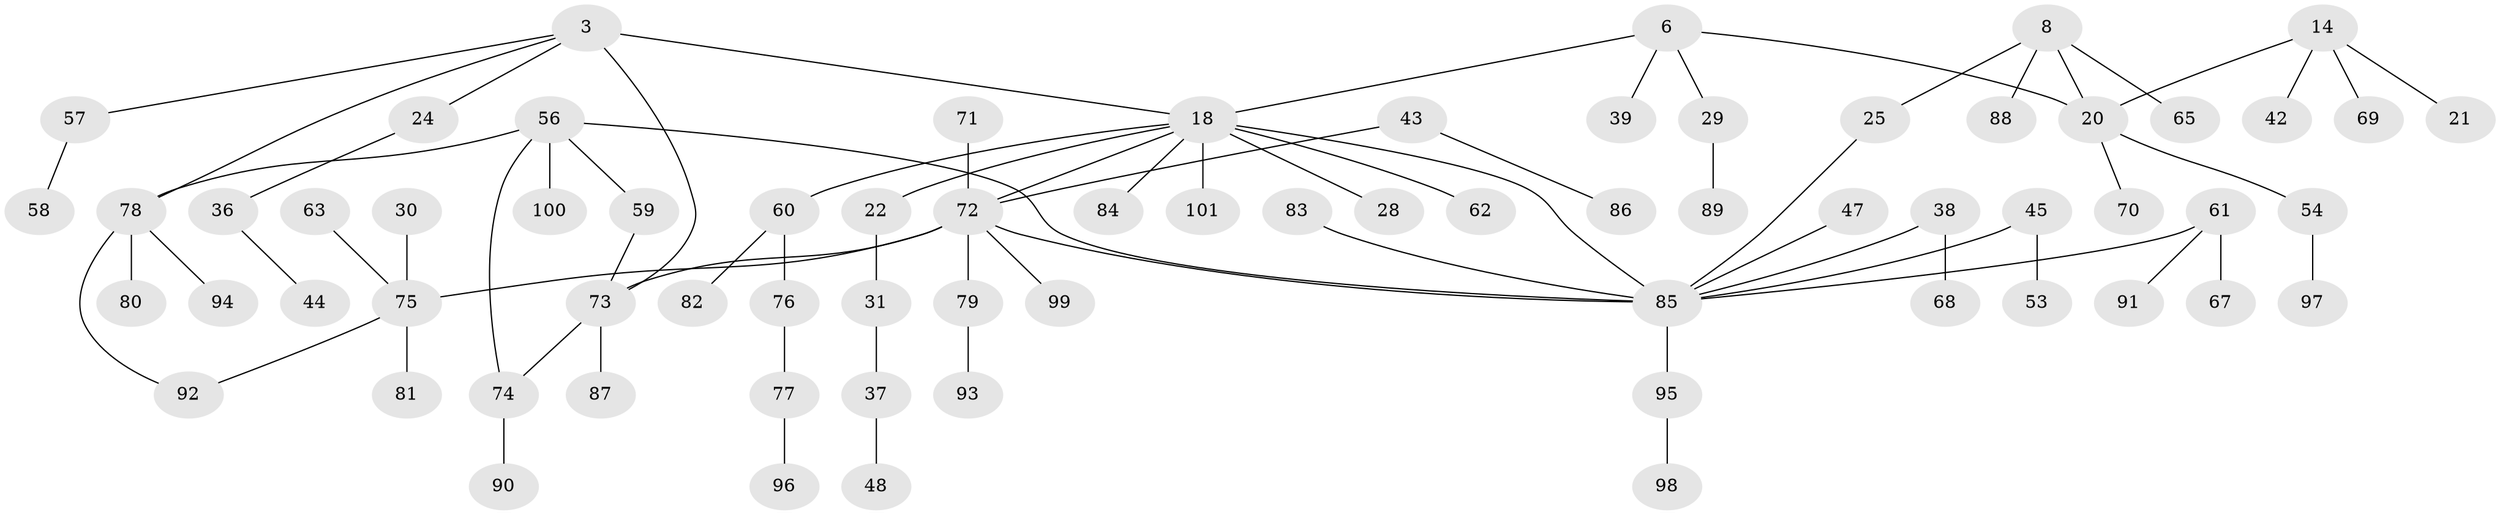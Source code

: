 // original degree distribution, {10: 0.009900990099009901, 4: 0.09900990099009901, 6: 0.0297029702970297, 3: 0.12871287128712872, 2: 0.3069306930693069, 5: 0.019801980198019802, 1: 0.40594059405940597}
// Generated by graph-tools (version 1.1) at 2025/44/03/04/25 21:44:39]
// undirected, 70 vertices, 76 edges
graph export_dot {
graph [start="1"]
  node [color=gray90,style=filled];
  3;
  6;
  8;
  14;
  18 [super="+1"];
  20 [super="+7"];
  21;
  22;
  24;
  25;
  28;
  29;
  30;
  31;
  36;
  37;
  38;
  39;
  42;
  43;
  44;
  45;
  47;
  48;
  53;
  54;
  56 [super="+55"];
  57;
  58;
  59 [super="+46"];
  60 [super="+19"];
  61 [super="+52"];
  62;
  63;
  65;
  67;
  68;
  69;
  70;
  71;
  72 [super="+4+9"];
  73 [super="+33"];
  74 [super="+64"];
  75 [super="+12"];
  76;
  77;
  78 [super="+23+51"];
  79;
  80;
  81;
  82;
  83;
  84;
  85 [super="+49+66+35"];
  86;
  87;
  88;
  89;
  90;
  91;
  92;
  93;
  94;
  95;
  96;
  97;
  98;
  99;
  100;
  101;
  3 -- 18 [weight=2];
  3 -- 24;
  3 -- 57;
  3 -- 73;
  3 -- 78;
  6 -- 29;
  6 -- 39;
  6 -- 18;
  6 -- 20;
  8 -- 25;
  8 -- 65;
  8 -- 88;
  8 -- 20;
  14 -- 21;
  14 -- 42;
  14 -- 69;
  14 -- 20;
  18 -- 22;
  18 -- 84;
  18 -- 101 [weight=2];
  18 -- 28;
  18 -- 62;
  18 -- 72;
  18 -- 60;
  18 -- 85 [weight=2];
  20 -- 54;
  20 -- 70;
  22 -- 31;
  24 -- 36;
  25 -- 85;
  29 -- 89;
  30 -- 75;
  31 -- 37;
  36 -- 44;
  37 -- 48;
  38 -- 68;
  38 -- 85;
  43 -- 86;
  43 -- 72;
  45 -- 53;
  45 -- 85;
  47 -- 85;
  54 -- 97;
  56 -- 100;
  56 -- 74;
  56 -- 59;
  56 -- 78;
  56 -- 85;
  57 -- 58;
  59 -- 73;
  60 -- 76;
  60 -- 82;
  61 -- 67;
  61 -- 91;
  61 -- 85;
  63 -- 75;
  71 -- 72;
  72 -- 99;
  72 -- 79;
  72 -- 75;
  72 -- 73;
  72 -- 85;
  73 -- 87;
  73 -- 74;
  74 -- 90;
  75 -- 92;
  75 -- 81;
  76 -- 77;
  77 -- 96;
  78 -- 80;
  78 -- 94;
  78 -- 92;
  79 -- 93;
  83 -- 85;
  85 -- 95;
  95 -- 98;
}
